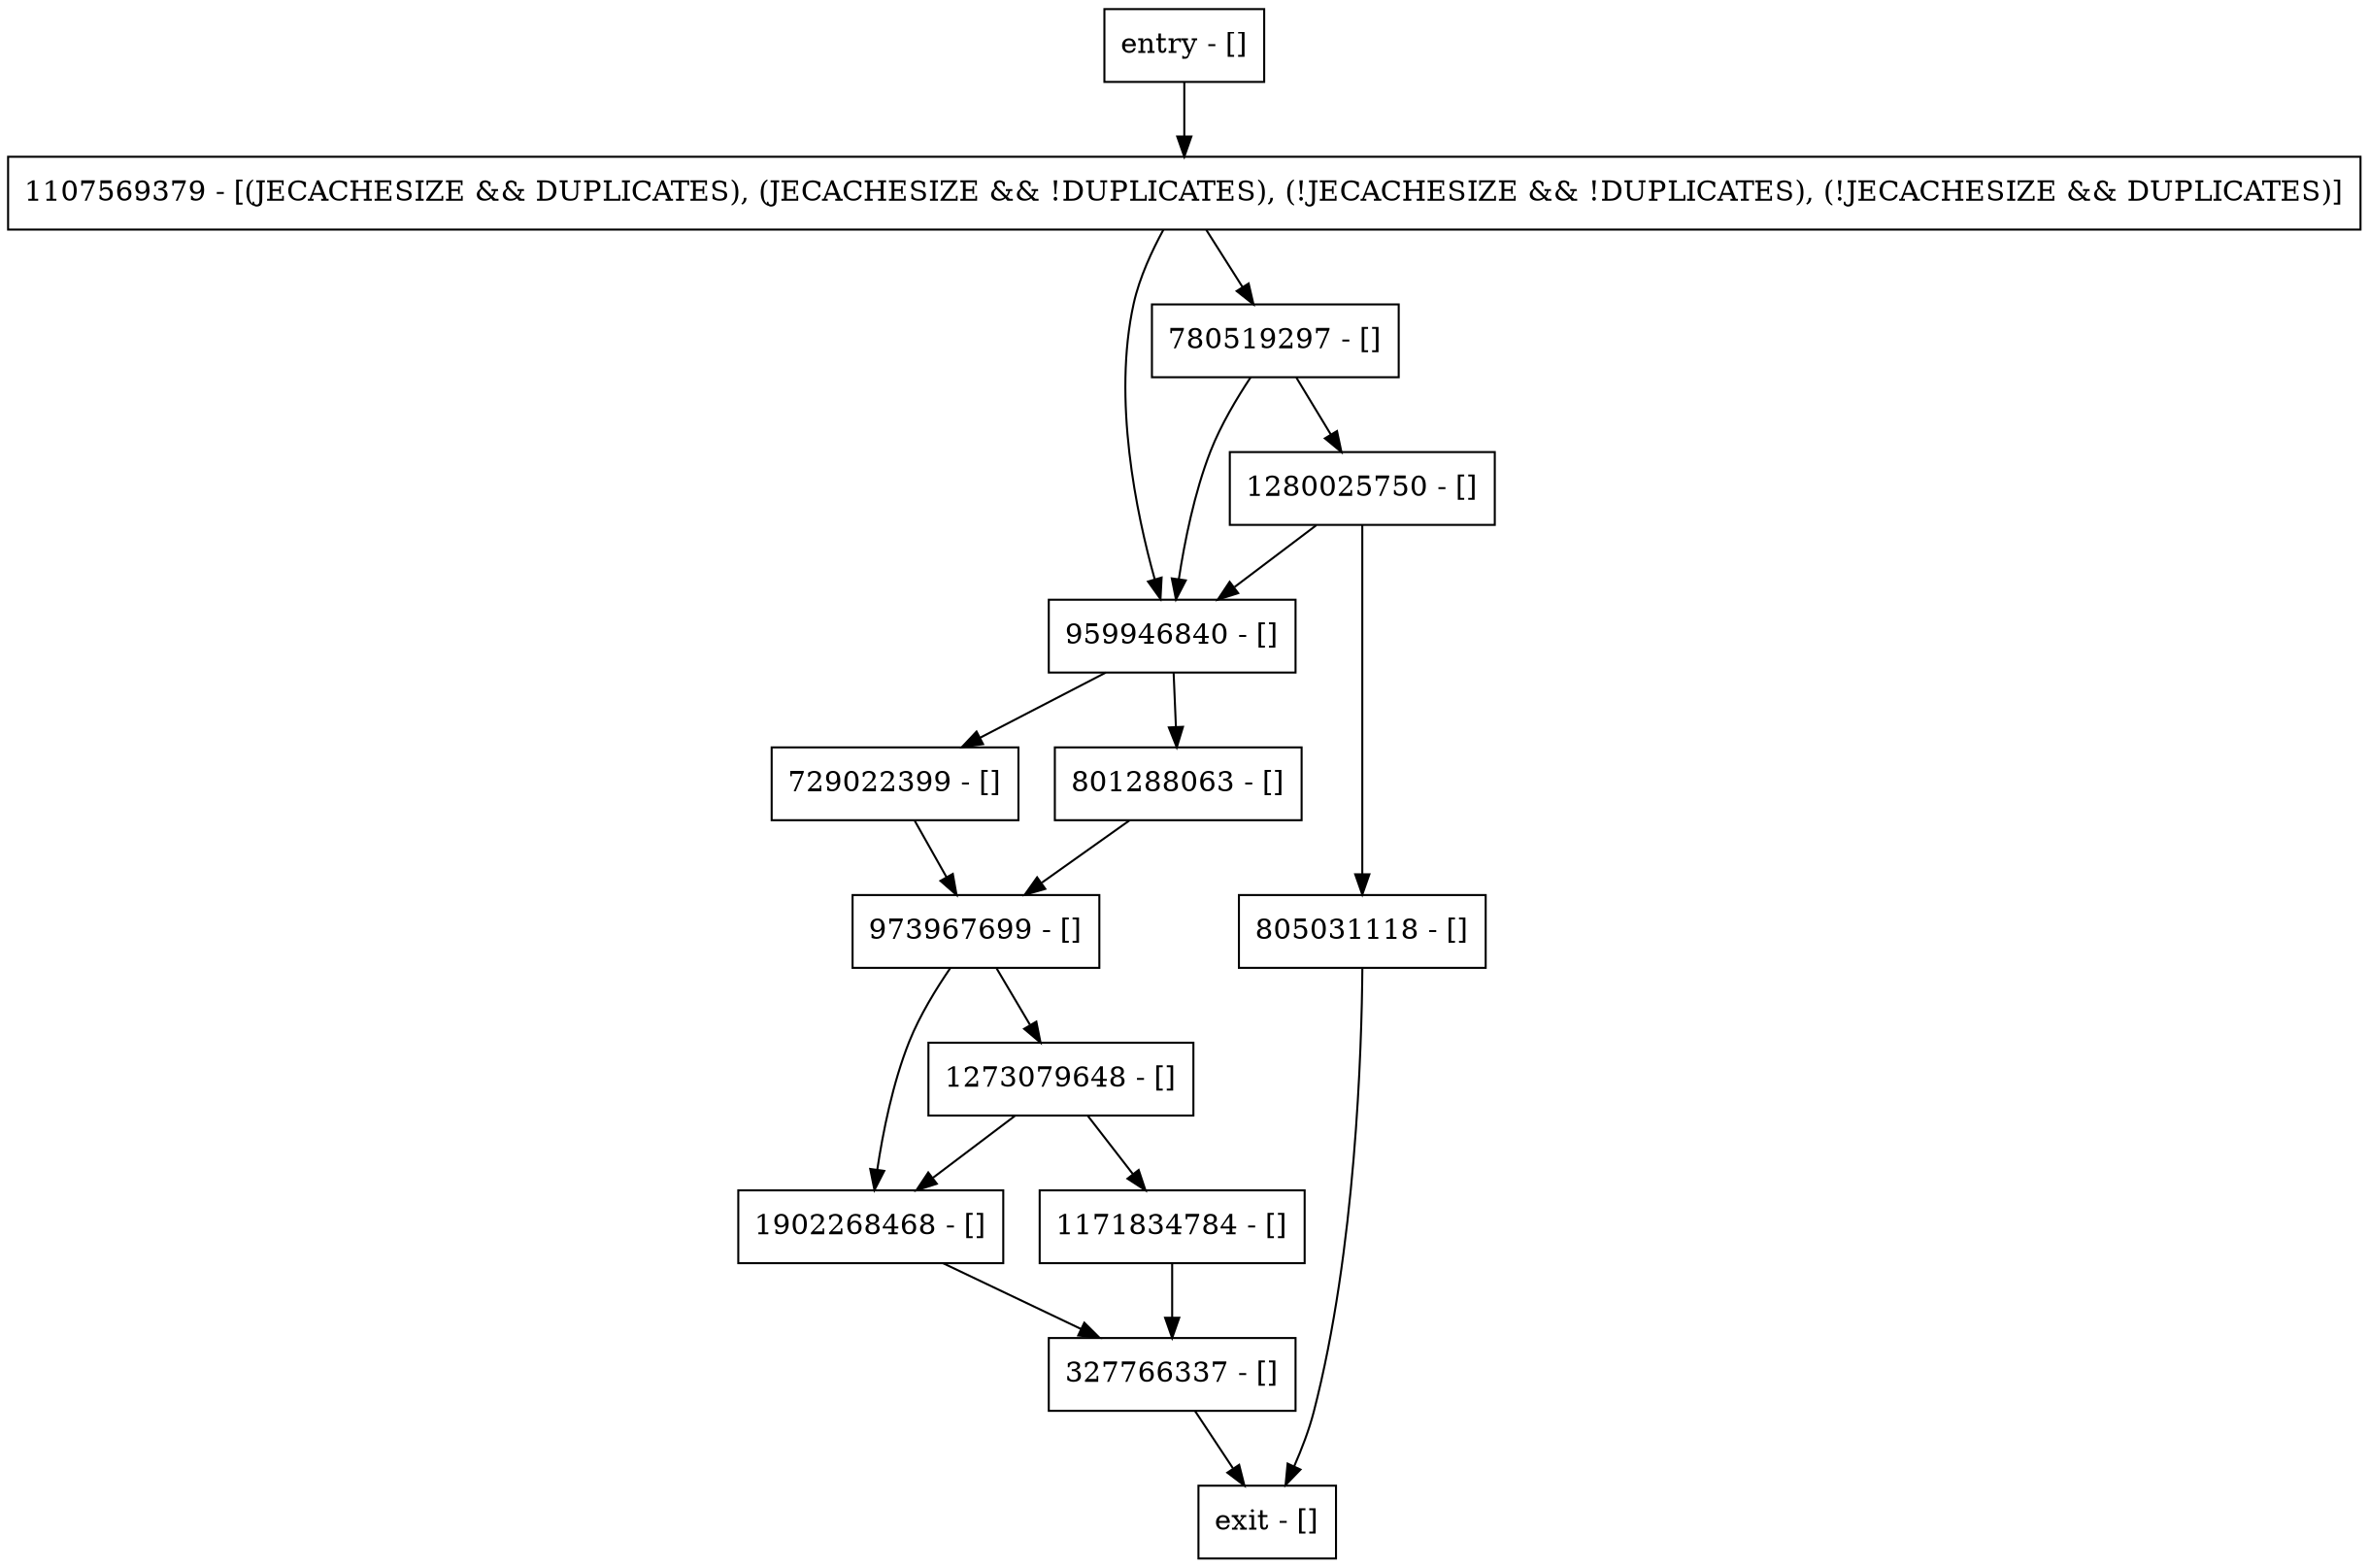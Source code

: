digraph <init> {
node [shape=record];
1280025750 [label="1280025750 - []"];
973967699 [label="973967699 - []"];
1171834784 [label="1171834784 - []"];
1902268468 [label="1902268468 - []"];
959946840 [label="959946840 - []"];
805031118 [label="805031118 - []"];
1273079648 [label="1273079648 - []"];
entry [label="entry - []"];
exit [label="exit - []"];
729022399 [label="729022399 - []"];
801288063 [label="801288063 - []"];
327766337 [label="327766337 - []"];
780519297 [label="780519297 - []"];
1107569379 [label="1107569379 - [(JECACHESIZE && DUPLICATES), (JECACHESIZE && !DUPLICATES), (!JECACHESIZE && !DUPLICATES), (!JECACHESIZE && DUPLICATES)]"];
entry;
exit;
1280025750 -> 805031118;
1280025750 -> 959946840;
973967699 -> 1273079648;
973967699 -> 1902268468;
1171834784 -> 327766337;
1902268468 -> 327766337;
959946840 -> 729022399;
959946840 -> 801288063;
805031118 -> exit;
1273079648 -> 1171834784;
1273079648 -> 1902268468;
entry -> 1107569379;
729022399 -> 973967699;
801288063 -> 973967699;
327766337 -> exit;
780519297 -> 1280025750;
780519297 -> 959946840;
1107569379 -> 780519297;
1107569379 -> 959946840;
}
